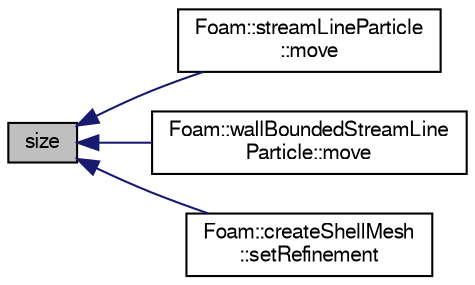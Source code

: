 digraph "size"
{
  bgcolor="transparent";
  edge [fontname="FreeSans",fontsize="10",labelfontname="FreeSans",labelfontsize="10"];
  node [fontname="FreeSans",fontsize="10",shape=record];
  rankdir="LR";
  Node1 [label="size",height=0.2,width=0.4,color="black", fillcolor="grey75", style="filled" fontcolor="black"];
  Node1 -> Node2 [dir="back",color="midnightblue",fontsize="10",style="solid",fontname="FreeSans"];
  Node2 [label="Foam::streamLineParticle\l::move",height=0.2,width=0.4,color="black",URL="$a02387.html#ab2af4f225a9c3e9d8789961151f121ac",tooltip="Track all particles to their end point. "];
  Node1 -> Node3 [dir="back",color="midnightblue",fontsize="10",style="solid",fontname="FreeSans"];
  Node3 [label="Foam::wallBoundedStreamLine\lParticle::move",height=0.2,width=0.4,color="black",URL="$a02754.html#ab2af4f225a9c3e9d8789961151f121ac",tooltip="Track all particles to their end point. "];
  Node1 -> Node4 [dir="back",color="midnightblue",fontsize="10",style="solid",fontname="FreeSans"];
  Node4 [label="Foam::createShellMesh\l::setRefinement",height=0.2,width=0.4,color="black",URL="$a00414.html#aef7bf7bc4511c879d54f2bbd3c76729a",tooltip="Play commands into polyTopoChange to create layer mesh. "];
}
